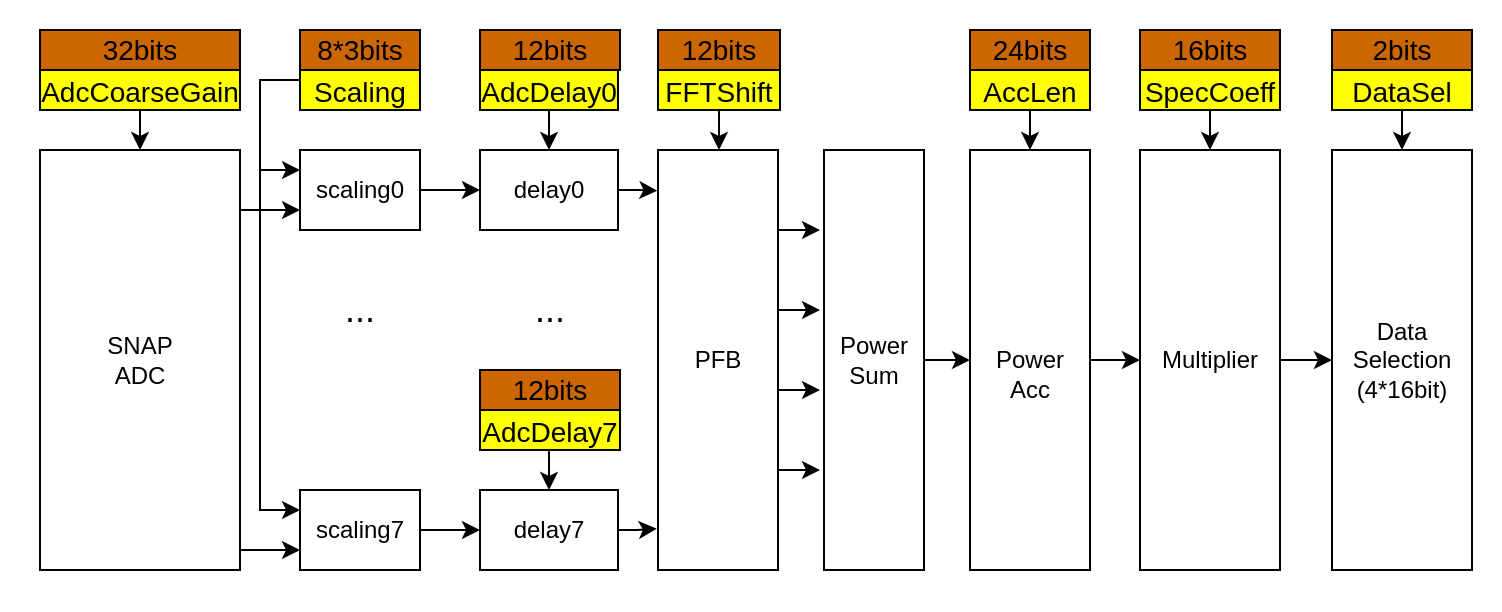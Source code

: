 <mxfile version="20.8.16" type="device"><diagram name="Page-1" id="dm0dMN5dsiWkgk2vZJEM"><mxGraphModel dx="1306" dy="947" grid="1" gridSize="5" guides="1" tooltips="1" connect="1" arrows="1" fold="1" page="1" pageScale="1" pageWidth="850" pageHeight="1100" math="0" shadow="0"><root><mxCell id="0"/><mxCell id="1" parent="0"/><mxCell id="-5z3V9Zp0FXxvnxVV8eW-1" value="SNAP&lt;br&gt;ADC" style="rounded=0;whiteSpace=wrap;html=1;" parent="1" vertex="1"><mxGeometry x="60" y="160" width="100" height="210" as="geometry"/></mxCell><mxCell id="-5z3V9Zp0FXxvnxVV8eW-2" value="PFB" style="rounded=0;whiteSpace=wrap;html=1;" parent="1" vertex="1"><mxGeometry x="369" y="160" width="60" height="210" as="geometry"/></mxCell><mxCell id="-5z3V9Zp0FXxvnxVV8eW-7" style="edgeStyle=orthogonalEdgeStyle;rounded=0;orthogonalLoop=1;jettySize=auto;html=1;fontSize=18;startArrow=classic;startFill=1;endArrow=none;endFill=0;exitX=0;exitY=0.75;exitDx=0;exitDy=0;" parent="1" source="-5z3V9Zp0FXxvnxVV8eW-3" edge="1"><mxGeometry relative="1" as="geometry"><mxPoint x="196" y="191.02" as="sourcePoint"/><mxPoint x="160" y="191" as="targetPoint"/></mxGeometry></mxCell><mxCell id="-5z3V9Zp0FXxvnxVV8eW-10" style="edgeStyle=orthogonalEdgeStyle;rounded=0;orthogonalLoop=1;jettySize=auto;html=1;entryX=1.001;entryY=0.953;entryDx=0;entryDy=0;entryPerimeter=0;fontSize=18;startArrow=classic;startFill=1;endArrow=none;endFill=0;exitX=0;exitY=0.75;exitDx=0;exitDy=0;" parent="1" source="-5z3V9Zp0FXxvnxVV8eW-5" target="-5z3V9Zp0FXxvnxVV8eW-1" edge="1"><mxGeometry relative="1" as="geometry"><mxPoint x="196" y="358.02" as="sourcePoint"/><mxPoint x="160.72" y="357.84" as="targetPoint"/></mxGeometry></mxCell><mxCell id="-5z3V9Zp0FXxvnxVV8eW-16" value="" style="edgeStyle=elbowEdgeStyle;rounded=0;orthogonalLoop=1;jettySize=auto;html=1;fontSize=14;startArrow=classic;startFill=1;endArrow=none;endFill=0;exitX=0;exitY=0.25;exitDx=0;exitDy=0;" parent="1" source="-5z3V9Zp0FXxvnxVV8eW-5" edge="1"><mxGeometry relative="1" as="geometry"><mxPoint x="180" y="170" as="targetPoint"/><Array as="points"><mxPoint x="170" y="220"/><mxPoint x="180" y="210"/><mxPoint x="180" y="250"/><mxPoint x="170" y="230"/></Array></mxGeometry></mxCell><mxCell id="-5z3V9Zp0FXxvnxVV8eW-14" value="" style="edgeStyle=orthogonalEdgeStyle;rounded=0;orthogonalLoop=1;jettySize=auto;html=1;fontSize=14;startArrow=none;startFill=0;endArrow=classic;endFill=1;" parent="1" source="-5z3V9Zp0FXxvnxVV8eW-13" target="-5z3V9Zp0FXxvnxVV8eW-3" edge="1"><mxGeometry relative="1" as="geometry"><Array as="points"><mxPoint x="170" y="125"/><mxPoint x="170" y="170"/></Array></mxGeometry></mxCell><mxCell id="-5z3V9Zp0FXxvnxVV8eW-13" value="&lt;font style=&quot;font-size: 14px;&quot;&gt;Scaling&lt;/font&gt;" style="rounded=0;whiteSpace=wrap;html=1;fontSize=18;fillColor=#FFFF00;" parent="1" vertex="1"><mxGeometry x="190" y="120" width="60" height="20" as="geometry"/></mxCell><mxCell id="-5z3V9Zp0FXxvnxVV8eW-19" style="edgeStyle=orthogonalEdgeStyle;rounded=0;orthogonalLoop=1;jettySize=auto;html=1;entryX=0.5;entryY=0;entryDx=0;entryDy=0;fontSize=14;startArrow=none;startFill=0;endArrow=classic;endFill=1;" parent="1" source="-5z3V9Zp0FXxvnxVV8eW-17" target="-5z3V9Zp0FXxvnxVV8eW-2" edge="1"><mxGeometry relative="1" as="geometry"/></mxCell><mxCell id="-5z3V9Zp0FXxvnxVV8eW-17" value="&lt;font style=&quot;font-size: 14px;&quot;&gt;FFTShift&lt;/font&gt;" style="rounded=0;whiteSpace=wrap;html=1;fontSize=18;fillColor=#FFFF00;" parent="1" vertex="1"><mxGeometry x="369" y="120" width="61" height="20" as="geometry"/></mxCell><mxCell id="-5z3V9Zp0FXxvnxVV8eW-20" value="" style="group" parent="1" vertex="1" connectable="0"><mxGeometry x="190" y="160" width="60" height="210" as="geometry"/></mxCell><mxCell id="-5z3V9Zp0FXxvnxVV8eW-3" value="scaling0" style="rounded=0;whiteSpace=wrap;html=1;" parent="-5z3V9Zp0FXxvnxVV8eW-20" vertex="1"><mxGeometry width="60" height="40" as="geometry"/></mxCell><mxCell id="-5z3V9Zp0FXxvnxVV8eW-5" value="scaling7" style="rounded=0;whiteSpace=wrap;html=1;" parent="-5z3V9Zp0FXxvnxVV8eW-20" vertex="1"><mxGeometry y="170" width="60" height="40" as="geometry"/></mxCell><mxCell id="-5z3V9Zp0FXxvnxVV8eW-6" value="&lt;font style=&quot;font-size: 18px;&quot;&gt;...&lt;/font&gt;" style="rounded=0;whiteSpace=wrap;html=1;fillColor=none;strokeColor=none;" parent="-5z3V9Zp0FXxvnxVV8eW-20" vertex="1"><mxGeometry y="60" width="60" height="40" as="geometry"/></mxCell><mxCell id="-5z3V9Zp0FXxvnxVV8eW-21" value="" style="group" parent="1" vertex="1" connectable="0"><mxGeometry x="280" y="160" width="70" height="210" as="geometry"/></mxCell><mxCell id="-5z3V9Zp0FXxvnxVV8eW-22" value="delay0" style="rounded=0;whiteSpace=wrap;html=1;" parent="-5z3V9Zp0FXxvnxVV8eW-21" vertex="1"><mxGeometry width="69" height="40" as="geometry"/></mxCell><mxCell id="-5z3V9Zp0FXxvnxVV8eW-23" value="delay7" style="rounded=0;whiteSpace=wrap;html=1;" parent="-5z3V9Zp0FXxvnxVV8eW-21" vertex="1"><mxGeometry y="170" width="69" height="40" as="geometry"/></mxCell><mxCell id="-5z3V9Zp0FXxvnxVV8eW-33" value="" style="edgeStyle=elbowEdgeStyle;rounded=0;orthogonalLoop=1;jettySize=auto;html=1;fontSize=14;startArrow=none;startFill=0;endArrow=classic;endFill=1;" parent="-5z3V9Zp0FXxvnxVV8eW-21" source="-5z3V9Zp0FXxvnxVV8eW-32" target="-5z3V9Zp0FXxvnxVV8eW-23" edge="1"><mxGeometry relative="1" as="geometry"/></mxCell><mxCell id="-5z3V9Zp0FXxvnxVV8eW-32" value="&lt;font style=&quot;font-size: 14px;&quot;&gt;AdcDelay7&lt;/font&gt;" style="rounded=0;whiteSpace=wrap;html=1;fontSize=18;fillColor=#FFFF00;" parent="-5z3V9Zp0FXxvnxVV8eW-21" vertex="1"><mxGeometry y="130" width="70" height="20" as="geometry"/></mxCell><mxCell id="-5z3V9Zp0FXxvnxVV8eW-34" value="&lt;font style=&quot;font-size: 18px;&quot;&gt;...&lt;/font&gt;" style="rounded=0;whiteSpace=wrap;html=1;fillColor=none;strokeColor=none;" parent="-5z3V9Zp0FXxvnxVV8eW-21" vertex="1"><mxGeometry x="4.5" y="60" width="60" height="40" as="geometry"/></mxCell><mxCell id="-5z3V9Zp0FXxvnxVV8eW-73" value="12bits" style="rounded=0;whiteSpace=wrap;html=1;strokeColor=#000000;fontSize=14;fillColor=#CC6600;" parent="-5z3V9Zp0FXxvnxVV8eW-21" vertex="1"><mxGeometry y="110" width="70" height="20" as="geometry"/></mxCell><mxCell id="-5z3V9Zp0FXxvnxVV8eW-26" value="" style="edgeStyle=elbowEdgeStyle;rounded=0;orthogonalLoop=1;jettySize=auto;html=1;fontSize=14;startArrow=none;startFill=0;endArrow=classic;endFill=1;" parent="1" source="-5z3V9Zp0FXxvnxVV8eW-25" target="-5z3V9Zp0FXxvnxVV8eW-22" edge="1"><mxGeometry relative="1" as="geometry"/></mxCell><mxCell id="-5z3V9Zp0FXxvnxVV8eW-25" value="&lt;font style=&quot;font-size: 14px;&quot;&gt;AdcDelay0&lt;/font&gt;" style="rounded=0;whiteSpace=wrap;html=1;fontSize=18;fillColor=#FFFF00;" parent="1" vertex="1"><mxGeometry x="280" y="120" width="69" height="20" as="geometry"/></mxCell><mxCell id="-5z3V9Zp0FXxvnxVV8eW-27" value="" style="edgeStyle=elbowEdgeStyle;rounded=0;orthogonalLoop=1;jettySize=auto;html=1;fontSize=14;startArrow=none;startFill=0;endArrow=classic;endFill=1;" parent="1" source="-5z3V9Zp0FXxvnxVV8eW-3" target="-5z3V9Zp0FXxvnxVV8eW-22" edge="1"><mxGeometry relative="1" as="geometry"/></mxCell><mxCell id="-5z3V9Zp0FXxvnxVV8eW-29" style="edgeStyle=elbowEdgeStyle;rounded=0;orthogonalLoop=1;jettySize=auto;html=1;entryX=-0.005;entryY=0.097;entryDx=0;entryDy=0;entryPerimeter=0;fontSize=14;startArrow=none;startFill=0;endArrow=classic;endFill=1;" parent="1" source="-5z3V9Zp0FXxvnxVV8eW-22" target="-5z3V9Zp0FXxvnxVV8eW-2" edge="1"><mxGeometry relative="1" as="geometry"/></mxCell><mxCell id="-5z3V9Zp0FXxvnxVV8eW-30" value="" style="edgeStyle=elbowEdgeStyle;rounded=0;orthogonalLoop=1;jettySize=auto;html=1;fontSize=14;startArrow=none;startFill=0;endArrow=classic;endFill=1;" parent="1" source="-5z3V9Zp0FXxvnxVV8eW-5" target="-5z3V9Zp0FXxvnxVV8eW-23" edge="1"><mxGeometry relative="1" as="geometry"/></mxCell><mxCell id="-5z3V9Zp0FXxvnxVV8eW-31" style="edgeStyle=elbowEdgeStyle;rounded=0;orthogonalLoop=1;jettySize=auto;html=1;entryX=-0.01;entryY=0.902;entryDx=0;entryDy=0;entryPerimeter=0;fontSize=14;startArrow=none;startFill=0;endArrow=classic;endFill=1;" parent="1" source="-5z3V9Zp0FXxvnxVV8eW-23" target="-5z3V9Zp0FXxvnxVV8eW-2" edge="1"><mxGeometry relative="1" as="geometry"/></mxCell><mxCell id="-5z3V9Zp0FXxvnxVV8eW-41" value="" style="group" parent="1" vertex="1" connectable="0"><mxGeometry x="429" y="200" width="21" height="120" as="geometry"/></mxCell><mxCell id="-5z3V9Zp0FXxvnxVV8eW-37" style="edgeStyle=elbowEdgeStyle;rounded=0;orthogonalLoop=1;jettySize=auto;html=1;fontSize=14;startArrow=none;startFill=0;endArrow=classic;endFill=1;" parent="-5z3V9Zp0FXxvnxVV8eW-41" edge="1"><mxGeometry relative="1" as="geometry"><mxPoint x="21" as="targetPoint"/><mxPoint as="sourcePoint"/></mxGeometry></mxCell><mxCell id="-5z3V9Zp0FXxvnxVV8eW-38" style="edgeStyle=elbowEdgeStyle;rounded=0;orthogonalLoop=1;jettySize=auto;html=1;fontSize=14;startArrow=none;startFill=0;endArrow=classic;endFill=1;" parent="-5z3V9Zp0FXxvnxVV8eW-41" edge="1"><mxGeometry relative="1" as="geometry"><mxPoint x="21" y="40" as="targetPoint"/><mxPoint y="40" as="sourcePoint"/></mxGeometry></mxCell><mxCell id="-5z3V9Zp0FXxvnxVV8eW-39" style="edgeStyle=elbowEdgeStyle;rounded=0;orthogonalLoop=1;jettySize=auto;html=1;fontSize=14;startArrow=none;startFill=0;endArrow=classic;endFill=1;" parent="-5z3V9Zp0FXxvnxVV8eW-41" edge="1"><mxGeometry relative="1" as="geometry"><mxPoint x="21" y="80" as="targetPoint"/><mxPoint y="80" as="sourcePoint"/></mxGeometry></mxCell><mxCell id="-5z3V9Zp0FXxvnxVV8eW-40" style="edgeStyle=elbowEdgeStyle;rounded=0;orthogonalLoop=1;jettySize=auto;html=1;fontSize=14;startArrow=none;startFill=0;endArrow=classic;endFill=1;" parent="-5z3V9Zp0FXxvnxVV8eW-41" edge="1"><mxGeometry relative="1" as="geometry"><mxPoint x="21" y="120" as="targetPoint"/><mxPoint y="120" as="sourcePoint"/></mxGeometry></mxCell><mxCell id="-5z3V9Zp0FXxvnxVV8eW-44" value="" style="edgeStyle=elbowEdgeStyle;rounded=0;orthogonalLoop=1;jettySize=auto;html=1;fontSize=14;startArrow=none;startFill=0;endArrow=classic;endFill=1;" parent="1" source="-5z3V9Zp0FXxvnxVV8eW-42" target="-5z3V9Zp0FXxvnxVV8eW-43" edge="1"><mxGeometry relative="1" as="geometry"/></mxCell><mxCell id="-5z3V9Zp0FXxvnxVV8eW-42" value="Power&lt;br&gt;Sum" style="rounded=0;whiteSpace=wrap;html=1;" parent="1" vertex="1"><mxGeometry x="452" y="160" width="50" height="210" as="geometry"/></mxCell><mxCell id="-5z3V9Zp0FXxvnxVV8eW-52" value="" style="edgeStyle=elbowEdgeStyle;rounded=0;orthogonalLoop=1;jettySize=auto;html=1;fontSize=14;startArrow=none;startFill=0;endArrow=classic;endFill=1;" parent="1" source="-5z3V9Zp0FXxvnxVV8eW-43" target="-5z3V9Zp0FXxvnxVV8eW-49" edge="1"><mxGeometry relative="1" as="geometry"/></mxCell><mxCell id="-5z3V9Zp0FXxvnxVV8eW-48" value="" style="edgeStyle=elbowEdgeStyle;rounded=0;orthogonalLoop=1;jettySize=auto;html=1;fontSize=14;startArrow=none;startFill=0;endArrow=classic;endFill=1;" parent="1" source="-5z3V9Zp0FXxvnxVV8eW-47" target="-5z3V9Zp0FXxvnxVV8eW-1" edge="1"><mxGeometry relative="1" as="geometry"/></mxCell><mxCell id="-5z3V9Zp0FXxvnxVV8eW-47" value="&lt;font style=&quot;font-size: 14px;&quot;&gt;AdcCoarseGain&lt;/font&gt;" style="rounded=0;whiteSpace=wrap;html=1;fontSize=18;fillColor=#FFFF00;" parent="1" vertex="1"><mxGeometry x="60" y="120" width="100" height="20" as="geometry"/></mxCell><mxCell id="-5z3V9Zp0FXxvnxVV8eW-54" value="" style="group" parent="1" vertex="1" connectable="0"><mxGeometry x="610" y="120" width="70" height="250" as="geometry"/></mxCell><mxCell id="-5z3V9Zp0FXxvnxVV8eW-49" value="Multiplier" style="rounded=0;whiteSpace=wrap;html=1;" parent="-5z3V9Zp0FXxvnxVV8eW-54" vertex="1"><mxGeometry y="40" width="70" height="210" as="geometry"/></mxCell><mxCell id="-5z3V9Zp0FXxvnxVV8eW-51" value="" style="edgeStyle=elbowEdgeStyle;rounded=0;orthogonalLoop=1;jettySize=auto;html=1;fontSize=14;startArrow=none;startFill=0;endArrow=classic;endFill=1;" parent="-5z3V9Zp0FXxvnxVV8eW-54" source="-5z3V9Zp0FXxvnxVV8eW-50" target="-5z3V9Zp0FXxvnxVV8eW-49" edge="1"><mxGeometry relative="1" as="geometry"/></mxCell><mxCell id="-5z3V9Zp0FXxvnxVV8eW-50" value="&lt;font style=&quot;font-size: 14px;&quot;&gt;SpecCoeff&lt;/font&gt;" style="rounded=0;whiteSpace=wrap;html=1;fontSize=18;fillColor=#FFFF00;" parent="-5z3V9Zp0FXxvnxVV8eW-54" vertex="1"><mxGeometry width="70" height="20" as="geometry"/></mxCell><mxCell id="-5z3V9Zp0FXxvnxVV8eW-55" value="" style="group" parent="1" vertex="1" connectable="0"><mxGeometry x="525" y="120" width="60" height="250" as="geometry"/></mxCell><mxCell id="-5z3V9Zp0FXxvnxVV8eW-43" value="&lt;br&gt;Power&lt;br&gt;Acc" style="rounded=0;whiteSpace=wrap;html=1;" parent="-5z3V9Zp0FXxvnxVV8eW-55" vertex="1"><mxGeometry y="40" width="60" height="210" as="geometry"/></mxCell><mxCell id="-5z3V9Zp0FXxvnxVV8eW-46" value="" style="edgeStyle=elbowEdgeStyle;rounded=0;orthogonalLoop=1;jettySize=auto;html=1;fontSize=14;startArrow=none;startFill=0;endArrow=classic;endFill=1;" parent="-5z3V9Zp0FXxvnxVV8eW-55" source="-5z3V9Zp0FXxvnxVV8eW-45" target="-5z3V9Zp0FXxvnxVV8eW-43" edge="1"><mxGeometry relative="1" as="geometry"/></mxCell><mxCell id="-5z3V9Zp0FXxvnxVV8eW-45" value="&lt;font style=&quot;font-size: 14px;&quot;&gt;AccLen&lt;/font&gt;" style="rounded=0;whiteSpace=wrap;html=1;fontSize=18;fillColor=#FFFF00;" parent="-5z3V9Zp0FXxvnxVV8eW-55" vertex="1"><mxGeometry width="60" height="20" as="geometry"/></mxCell><mxCell id="-5z3V9Zp0FXxvnxVV8eW-61" value="" style="edgeStyle=elbowEdgeStyle;rounded=0;orthogonalLoop=1;jettySize=auto;html=1;fontSize=14;startArrow=none;startFill=0;endArrow=classic;endFill=1;" parent="1" source="-5z3V9Zp0FXxvnxVV8eW-49" target="-5z3V9Zp0FXxvnxVV8eW-53" edge="1"><mxGeometry relative="1" as="geometry"/></mxCell><mxCell id="-5z3V9Zp0FXxvnxVV8eW-63" value="" style="group" parent="1" vertex="1" connectable="0"><mxGeometry x="706" y="120" width="70" height="250" as="geometry"/></mxCell><mxCell id="-5z3V9Zp0FXxvnxVV8eW-53" value="Data&lt;br&gt;Selection&lt;br&gt;(4*16bit)" style="rounded=0;whiteSpace=wrap;html=1;" parent="-5z3V9Zp0FXxvnxVV8eW-63" vertex="1"><mxGeometry y="40" width="70" height="210" as="geometry"/></mxCell><mxCell id="-5z3V9Zp0FXxvnxVV8eW-62" value="" style="edgeStyle=elbowEdgeStyle;rounded=0;orthogonalLoop=1;jettySize=auto;html=1;fontSize=14;startArrow=none;startFill=0;endArrow=classic;endFill=1;" parent="-5z3V9Zp0FXxvnxVV8eW-63" source="-5z3V9Zp0FXxvnxVV8eW-60" target="-5z3V9Zp0FXxvnxVV8eW-53" edge="1"><mxGeometry relative="1" as="geometry"/></mxCell><mxCell id="-5z3V9Zp0FXxvnxVV8eW-60" value="&lt;span style=&quot;font-size: 14px;&quot;&gt;DataSel&lt;/span&gt;" style="rounded=0;whiteSpace=wrap;html=1;fontSize=18;fillColor=#FFFF00;" parent="-5z3V9Zp0FXxvnxVV8eW-63" vertex="1"><mxGeometry width="70" height="20" as="geometry"/></mxCell><mxCell id="-5z3V9Zp0FXxvnxVV8eW-65" value="32bits" style="rounded=0;whiteSpace=wrap;html=1;strokeColor=#000000;fontSize=14;fillColor=#CC6600;" parent="1" vertex="1"><mxGeometry x="60" y="100" width="100" height="20" as="geometry"/></mxCell><mxCell id="-5z3V9Zp0FXxvnxVV8eW-66" value="8*3bits" style="rounded=0;whiteSpace=wrap;html=1;strokeColor=#000000;fontSize=14;fillColor=#CC6600;" parent="1" vertex="1"><mxGeometry x="190" y="100" width="60" height="20" as="geometry"/></mxCell><mxCell id="-5z3V9Zp0FXxvnxVV8eW-67" value="12bits" style="rounded=0;whiteSpace=wrap;html=1;strokeColor=#000000;fontSize=14;fillColor=#CC6600;" parent="1" vertex="1"><mxGeometry x="280" y="100" width="70" height="20" as="geometry"/></mxCell><mxCell id="-5z3V9Zp0FXxvnxVV8eW-68" value="12bits" style="rounded=0;whiteSpace=wrap;html=1;strokeColor=#000000;fontSize=14;fillColor=#CC6600;" parent="1" vertex="1"><mxGeometry x="369" y="100" width="61" height="20" as="geometry"/></mxCell><mxCell id="-5z3V9Zp0FXxvnxVV8eW-69" value="24bits" style="rounded=0;whiteSpace=wrap;html=1;strokeColor=#000000;fontSize=14;fillColor=#CC6600;" parent="1" vertex="1"><mxGeometry x="525" y="100" width="60" height="20" as="geometry"/></mxCell><mxCell id="-5z3V9Zp0FXxvnxVV8eW-71" value="16bits" style="rounded=0;whiteSpace=wrap;html=1;strokeColor=#000000;fontSize=14;fillColor=#CC6600;" parent="1" vertex="1"><mxGeometry x="610" y="100" width="70" height="20" as="geometry"/></mxCell><mxCell id="-5z3V9Zp0FXxvnxVV8eW-72" value="2bits" style="rounded=0;whiteSpace=wrap;html=1;strokeColor=#000000;fontSize=14;fillColor=#CC6600;" parent="1" vertex="1"><mxGeometry x="706" y="100" width="70" height="20" as="geometry"/></mxCell><mxCell id="5W0uLY-odbsS_wjnKhwR-1" value="" style="rounded=0;whiteSpace=wrap;html=1;strokeColor=none;fontSize=14;fillColor=none;" vertex="1" parent="1"><mxGeometry x="40" y="85" width="750" height="305" as="geometry"/></mxCell></root></mxGraphModel></diagram></mxfile>